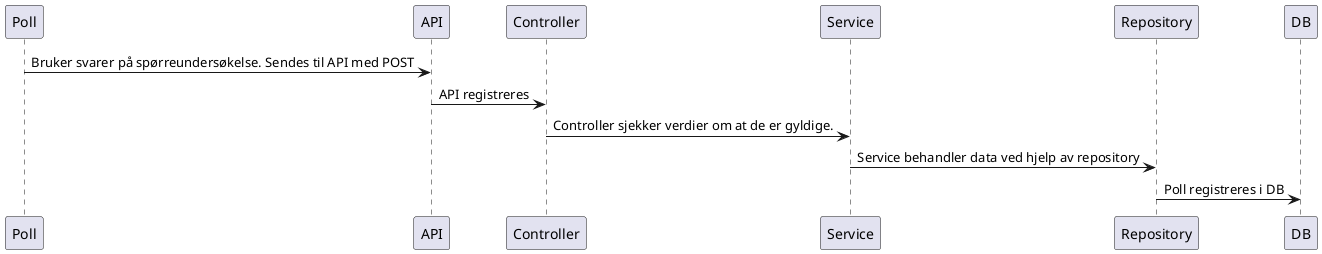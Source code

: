 @startuml flow
Poll -> API : Bruker svarer på spørreundersøkelse. Sendes til API med POST
API -> Controller : API registreres
Controller -> Service  : Controller sjekker verdier om at de er gyldige. 
Service -> Repository : Service behandler data ved hjelp av repository
Repository -> DB: Poll registreres i DB
@enduml
